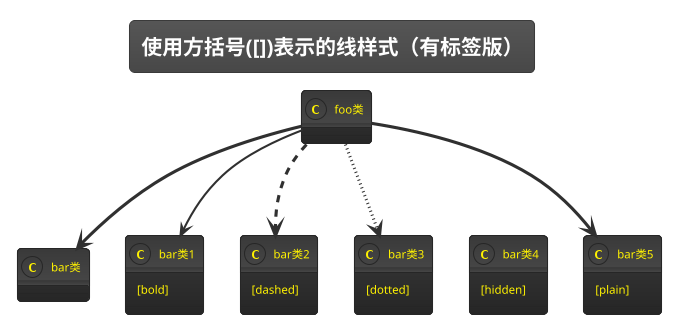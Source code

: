 @startuml
!theme black-knight
title 使用方括号([])表示的线样式（有标签版）

class foo类
class bar类
bar类1 : [bold]  
bar类2 : [dashed]
bar类3 : [dotted]
bar类4 : [hidden]
bar类5 : [plain] 

foo类 --> bar类          : ∅
foo类 -[bold]-> bar类1   : [bold]
foo类 -[dashed]-> bar类2 : [dashed]
foo类 -[dotted]-> bar类3 : [dotted]
foo类 -[hidden]-> bar类4 : [hidden]
foo类 -[plain]-> bar类5  : [plain]
@enduml